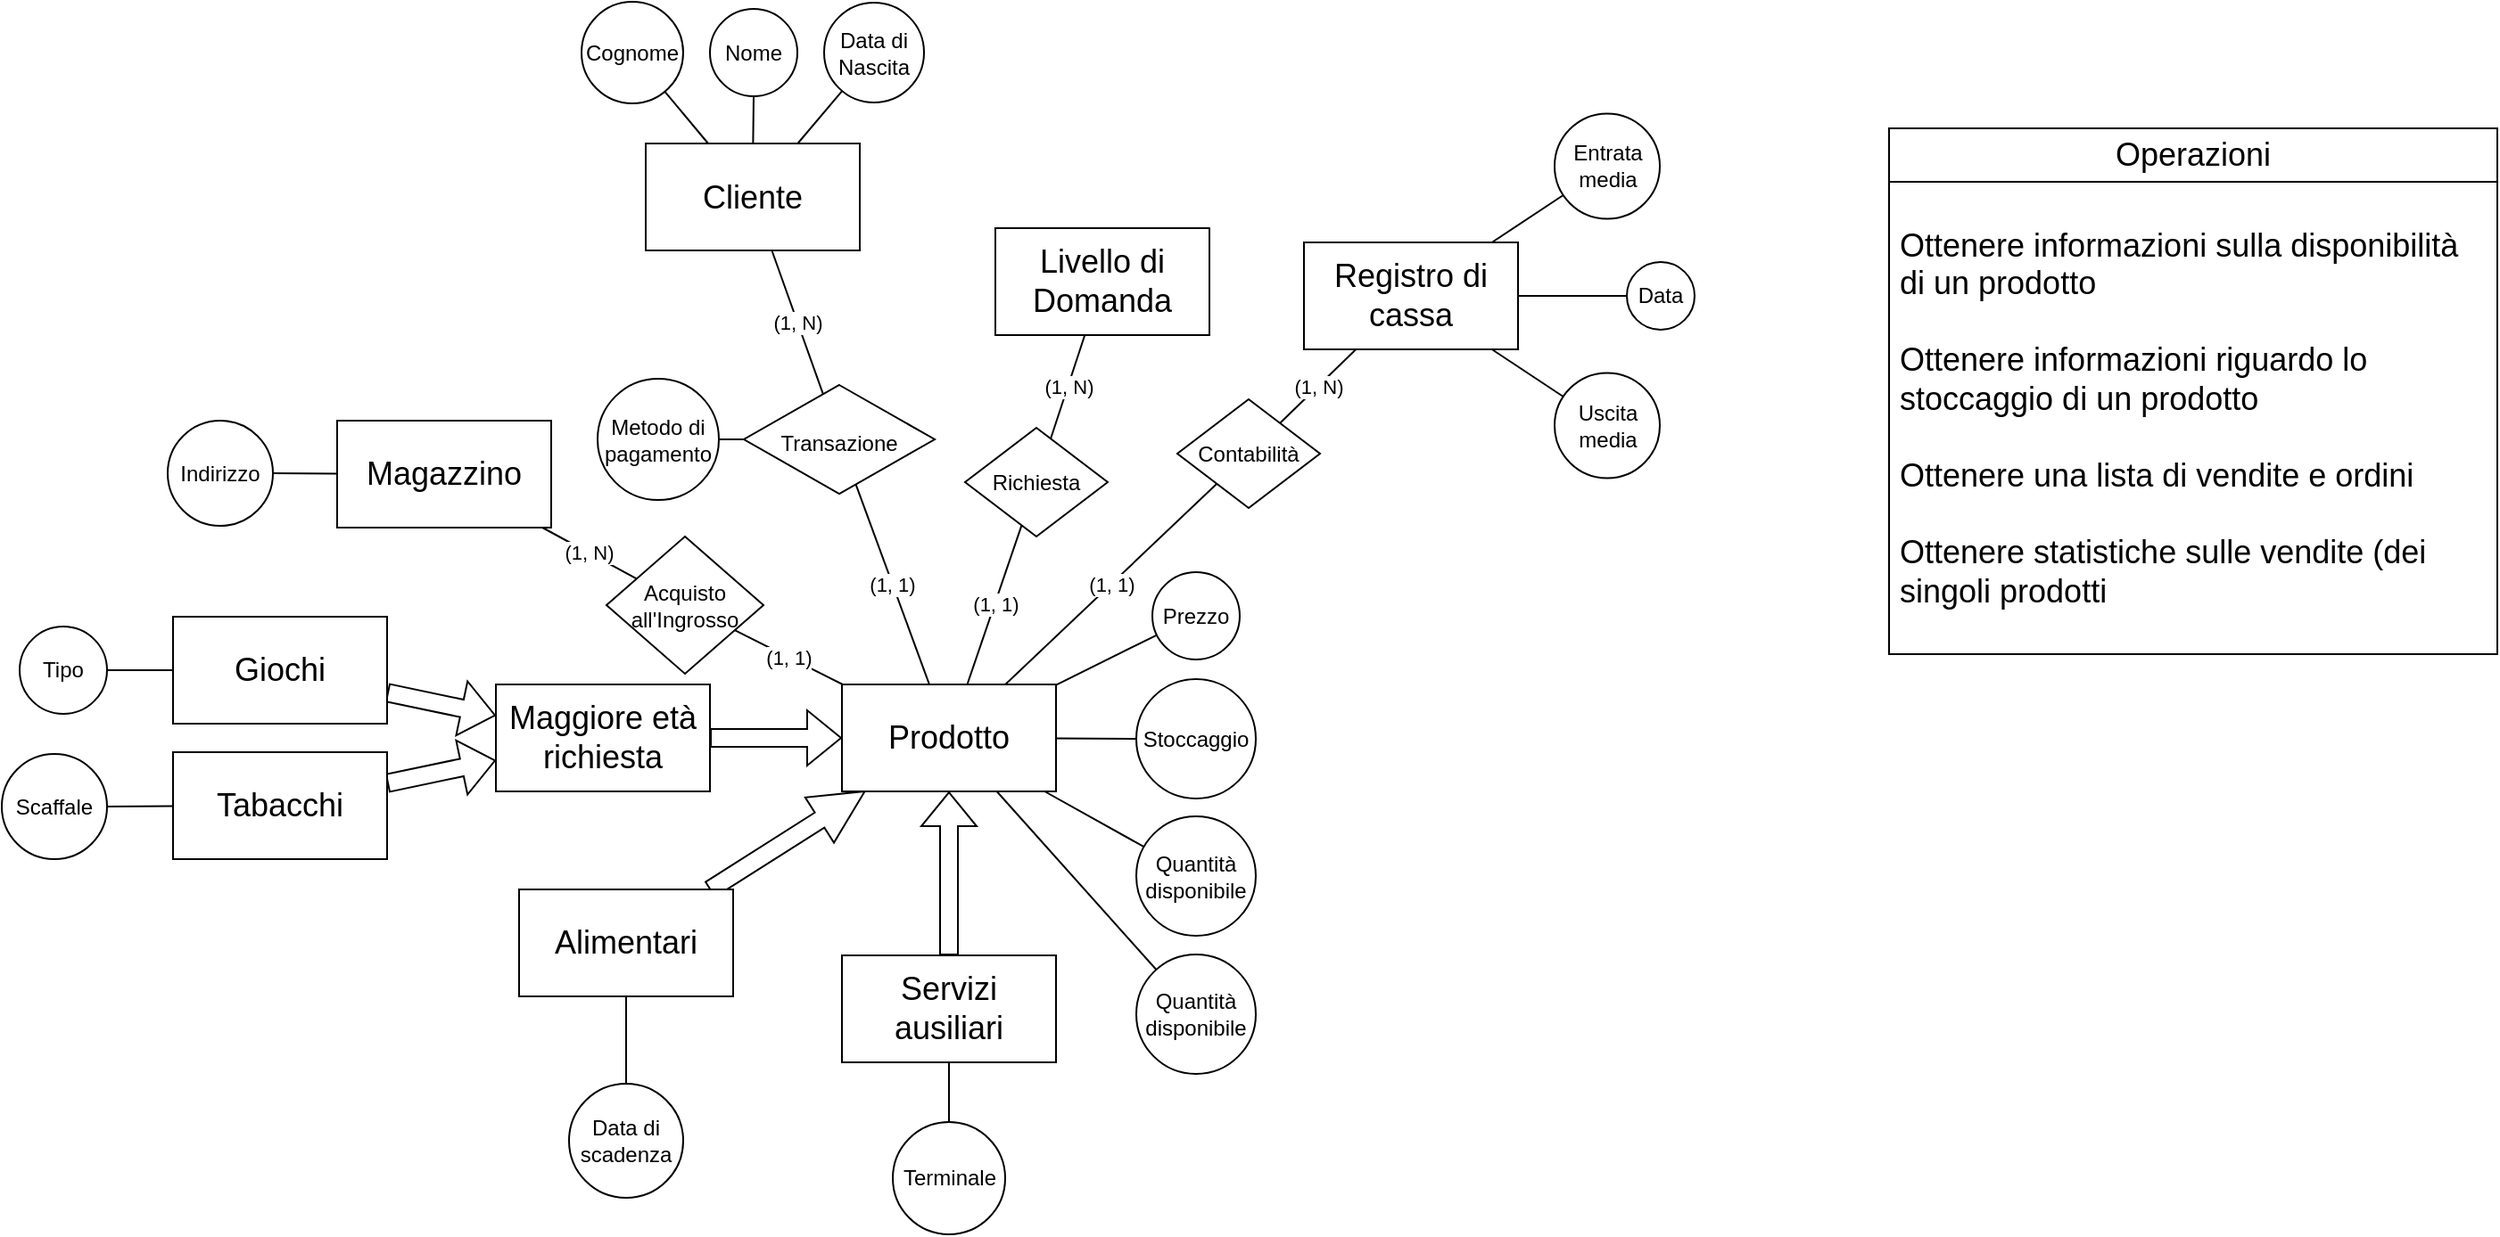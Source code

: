 <mxfile version="22.1.3" type="github">
  <diagram name="Page-1" id="yC7KV2Ko1jgtMiXsxVH6">
    <mxGraphModel dx="2260" dy="1008" grid="0" gridSize="10" guides="1" tooltips="1" connect="1" arrows="1" fold="1" page="0" pageScale="1" pageWidth="850" pageHeight="1100" math="0" shadow="0">
      <root>
        <mxCell id="0" />
        <mxCell id="1" parent="0" />
        <mxCell id="NwfZpaaQpDAw_J0AIX61-1" value="&lt;font style=&quot;font-size: 12px;&quot;&gt;Transazione&lt;/font&gt;" style="rhombus;whiteSpace=wrap;html=1;fontSize=16;" parent="1" vertex="1">
          <mxGeometry x="300" y="232" width="107" height="61" as="geometry" />
        </mxCell>
        <mxCell id="NwfZpaaQpDAw_J0AIX61-38" style="edgeStyle=none;curved=1;rounded=0;orthogonalLoop=1;jettySize=auto;html=1;fontSize=12;shape=flexArrow;" parent="1" source="NwfZpaaQpDAw_J0AIX61-36" target="BWnH7RUJTYlGTLS44q7B-50" edge="1">
          <mxGeometry relative="1" as="geometry" />
        </mxCell>
        <mxCell id="NwfZpaaQpDAw_J0AIX61-59" value="" style="edgeStyle=none;curved=1;rounded=0;orthogonalLoop=1;jettySize=auto;html=1;fontSize=12;shape=flexArrow;" parent="1" source="NwfZpaaQpDAw_J0AIX61-58" target="NwfZpaaQpDAw_J0AIX61-10" edge="1">
          <mxGeometry relative="1" as="geometry" />
        </mxCell>
        <mxCell id="NwfZpaaQpDAw_J0AIX61-82" style="edgeStyle=none;curved=1;rounded=0;orthogonalLoop=1;jettySize=auto;html=1;fontSize=12;shape=arrow;" parent="1" source="NwfZpaaQpDAw_J0AIX61-81" target="NwfZpaaQpDAw_J0AIX61-10" edge="1">
          <mxGeometry relative="1" as="geometry" />
        </mxCell>
        <mxCell id="NwfZpaaQpDAw_J0AIX61-87" style="edgeStyle=none;curved=1;rounded=0;orthogonalLoop=1;jettySize=auto;html=1;fontSize=12;shape=flexArrow;" parent="1" source="NwfZpaaQpDAw_J0AIX61-86" target="BWnH7RUJTYlGTLS44q7B-50" edge="1">
          <mxGeometry relative="1" as="geometry" />
        </mxCell>
        <mxCell id="NwfZpaaQpDAw_J0AIX61-10" value="&lt;div&gt;&lt;font style=&quot;font-size: 18px;&quot;&gt;Prodotto&lt;/font&gt;&lt;/div&gt;" style="whiteSpace=wrap;html=1;fontSize=16;" parent="1" vertex="1">
          <mxGeometry x="355" y="400" width="120" height="60" as="geometry" />
        </mxCell>
        <mxCell id="NwfZpaaQpDAw_J0AIX61-28" value="&lt;div&gt;&lt;font style=&quot;font-size: 18px;&quot;&gt;Cliente&lt;/font&gt;&lt;/div&gt;" style="rounded=0;whiteSpace=wrap;html=1;fontSize=16;" parent="1" vertex="1">
          <mxGeometry x="245" y="96.5" width="120" height="60" as="geometry" />
        </mxCell>
        <mxCell id="NwfZpaaQpDAw_J0AIX61-36" value="&lt;font style=&quot;font-size: 18px;&quot;&gt;Giochi&lt;/font&gt;" style="rounded=0;whiteSpace=wrap;html=1;fontSize=16;" parent="1" vertex="1">
          <mxGeometry x="-20" y="362" width="120" height="60" as="geometry" />
        </mxCell>
        <mxCell id="NwfZpaaQpDAw_J0AIX61-58" value="&lt;font style=&quot;font-size: 18px;&quot;&gt;Servizi ausiliari&lt;/font&gt;" style="whiteSpace=wrap;html=1;fontSize=16;" parent="1" vertex="1">
          <mxGeometry x="355" y="552" width="120" height="60" as="geometry" />
        </mxCell>
        <mxCell id="NwfZpaaQpDAw_J0AIX61-81" value="&lt;font style=&quot;font-size: 18px;&quot;&gt;Alimentari&lt;/font&gt;" style="rounded=0;whiteSpace=wrap;html=1;fontSize=16;" parent="1" vertex="1">
          <mxGeometry x="174" y="515" width="120" height="60" as="geometry" />
        </mxCell>
        <mxCell id="NwfZpaaQpDAw_J0AIX61-86" value="&lt;font style=&quot;font-size: 18px;&quot;&gt;Tabacchi&lt;/font&gt;" style="rounded=0;whiteSpace=wrap;html=1;fontSize=16;" parent="1" vertex="1">
          <mxGeometry x="-20.0" y="438" width="120" height="60" as="geometry" />
        </mxCell>
        <mxCell id="BWnH7RUJTYlGTLS44q7B-9" value="(1, N)" style="endArrow=none;html=1;rounded=0;" edge="1" parent="1" source="NwfZpaaQpDAw_J0AIX61-1" target="NwfZpaaQpDAw_J0AIX61-28">
          <mxGeometry width="50" height="50" relative="1" as="geometry">
            <mxPoint x="305" y="210" as="sourcePoint" />
            <mxPoint x="534" y="325.5" as="targetPoint" />
          </mxGeometry>
        </mxCell>
        <mxCell id="BWnH7RUJTYlGTLS44q7B-10" value="(1, 1)" style="endArrow=none;html=1;rounded=0;" edge="1" parent="1" source="NwfZpaaQpDAw_J0AIX61-1" target="NwfZpaaQpDAw_J0AIX61-10">
          <mxGeometry width="50" height="50" relative="1" as="geometry">
            <mxPoint x="425" y="292" as="sourcePoint" />
            <mxPoint x="425" y="254" as="targetPoint" />
          </mxGeometry>
        </mxCell>
        <mxCell id="BWnH7RUJTYlGTLS44q7B-11" value="Metodo di pagamento" style="ellipse;whiteSpace=wrap;html=1;aspect=fixed;" vertex="1" parent="1">
          <mxGeometry x="218" y="228.5" width="68" height="68" as="geometry" />
        </mxCell>
        <mxCell id="BWnH7RUJTYlGTLS44q7B-13" value="" style="endArrow=none;html=1;rounded=0;" edge="1" parent="1" source="BWnH7RUJTYlGTLS44q7B-11" target="NwfZpaaQpDAw_J0AIX61-1">
          <mxGeometry width="50" height="50" relative="1" as="geometry">
            <mxPoint x="484" y="404.5" as="sourcePoint" />
            <mxPoint x="534" y="354.5" as="targetPoint" />
          </mxGeometry>
        </mxCell>
        <mxCell id="BWnH7RUJTYlGTLS44q7B-17" value="Tipo" style="ellipse;whiteSpace=wrap;html=1;aspect=fixed;" vertex="1" parent="1">
          <mxGeometry x="-106" y="367.5" width="49" height="49" as="geometry" />
        </mxCell>
        <mxCell id="BWnH7RUJTYlGTLS44q7B-18" value="" style="endArrow=none;html=1;rounded=0;" edge="1" parent="1" source="BWnH7RUJTYlGTLS44q7B-17" target="NwfZpaaQpDAw_J0AIX61-36">
          <mxGeometry width="50" height="50" relative="1" as="geometry">
            <mxPoint x="-154" y="341" as="sourcePoint" />
            <mxPoint x="-104" y="291" as="targetPoint" />
          </mxGeometry>
        </mxCell>
        <mxCell id="BWnH7RUJTYlGTLS44q7B-19" value="&lt;font style=&quot;font-size: 18px;&quot;&gt;Magazzino&lt;/font&gt;" style="rounded=0;whiteSpace=wrap;html=1;" vertex="1" parent="1">
          <mxGeometry x="72" y="252" width="120" height="60" as="geometry" />
        </mxCell>
        <mxCell id="BWnH7RUJTYlGTLS44q7B-22" value="Acquisto all&#39;Ingrosso" style="rhombus;whiteSpace=wrap;html=1;" vertex="1" parent="1">
          <mxGeometry x="223" y="317" width="88" height="77" as="geometry" />
        </mxCell>
        <mxCell id="BWnH7RUJTYlGTLS44q7B-23" value="(1, N)" style="endArrow=none;html=1;rounded=0;" edge="1" parent="1" source="BWnH7RUJTYlGTLS44q7B-19" target="BWnH7RUJTYlGTLS44q7B-22">
          <mxGeometry width="50" height="50" relative="1" as="geometry">
            <mxPoint x="594" y="463" as="sourcePoint" />
            <mxPoint x="644" y="413" as="targetPoint" />
          </mxGeometry>
        </mxCell>
        <mxCell id="BWnH7RUJTYlGTLS44q7B-24" value="(1, 1)" style="endArrow=none;html=1;rounded=0;" edge="1" parent="1" source="NwfZpaaQpDAw_J0AIX61-10" target="BWnH7RUJTYlGTLS44q7B-22">
          <mxGeometry width="50" height="50" relative="1" as="geometry">
            <mxPoint x="115" y="269" as="sourcePoint" />
            <mxPoint x="200" y="318" as="targetPoint" />
          </mxGeometry>
        </mxCell>
        <mxCell id="BWnH7RUJTYlGTLS44q7B-25" value="Indirizzo" style="ellipse;whiteSpace=wrap;html=1;aspect=fixed;" vertex="1" parent="1">
          <mxGeometry x="-23" y="252" width="59" height="59" as="geometry" />
        </mxCell>
        <mxCell id="BWnH7RUJTYlGTLS44q7B-26" value="" style="endArrow=none;html=1;rounded=0;" edge="1" parent="1" source="BWnH7RUJTYlGTLS44q7B-25" target="BWnH7RUJTYlGTLS44q7B-19">
          <mxGeometry width="50" height="50" relative="1" as="geometry">
            <mxPoint x="-78" y="364.5" as="sourcePoint" />
            <mxPoint x="-189" y="223.5" as="targetPoint" />
          </mxGeometry>
        </mxCell>
        <mxCell id="BWnH7RUJTYlGTLS44q7B-27" value="&lt;div&gt;Prezzo&lt;/div&gt;" style="ellipse;whiteSpace=wrap;html=1;aspect=fixed;" vertex="1" parent="1">
          <mxGeometry x="529" y="337" width="49" height="49" as="geometry" />
        </mxCell>
        <mxCell id="BWnH7RUJTYlGTLS44q7B-28" value="Quantità disponibile" style="ellipse;whiteSpace=wrap;html=1;aspect=fixed;" vertex="1" parent="1">
          <mxGeometry x="520" y="551.5" width="67" height="67" as="geometry" />
        </mxCell>
        <mxCell id="BWnH7RUJTYlGTLS44q7B-29" value="" style="endArrow=none;html=1;rounded=0;" edge="1" parent="1" source="BWnH7RUJTYlGTLS44q7B-27" target="NwfZpaaQpDAw_J0AIX61-10">
          <mxGeometry width="50" height="50" relative="1" as="geometry">
            <mxPoint x="559" y="241" as="sourcePoint" />
            <mxPoint x="489" y="327.166" as="targetPoint" />
          </mxGeometry>
        </mxCell>
        <mxCell id="BWnH7RUJTYlGTLS44q7B-30" value="" style="endArrow=none;html=1;rounded=0;" edge="1" parent="1" source="BWnH7RUJTYlGTLS44q7B-28" target="NwfZpaaQpDAw_J0AIX61-10">
          <mxGeometry width="50" height="50" relative="1" as="geometry">
            <mxPoint x="554" y="327" as="sourcePoint" />
            <mxPoint x="489" y="368.273" as="targetPoint" />
          </mxGeometry>
        </mxCell>
        <mxCell id="BWnH7RUJTYlGTLS44q7B-31" value="&lt;font style=&quot;font-size: 18px;&quot;&gt;Livello di Domanda&lt;/font&gt;" style="rounded=0;whiteSpace=wrap;html=1;" vertex="1" parent="1">
          <mxGeometry x="441" y="144" width="120" height="60" as="geometry" />
        </mxCell>
        <mxCell id="BWnH7RUJTYlGTLS44q7B-32" value="(1, 1)" style="endArrow=none;html=1;rounded=0;" edge="1" parent="1" source="BWnH7RUJTYlGTLS44q7B-33" target="NwfZpaaQpDAw_J0AIX61-10">
          <mxGeometry width="50" height="50" relative="1" as="geometry">
            <mxPoint x="586" y="268" as="sourcePoint" />
            <mxPoint x="489" y="309.0" as="targetPoint" />
          </mxGeometry>
        </mxCell>
        <mxCell id="BWnH7RUJTYlGTLS44q7B-33" value="Richiesta" style="rhombus;whiteSpace=wrap;html=1;" vertex="1" parent="1">
          <mxGeometry x="424" y="256" width="80" height="61" as="geometry" />
        </mxCell>
        <mxCell id="BWnH7RUJTYlGTLS44q7B-34" value="(1, N)" style="endArrow=none;html=1;rounded=0;" edge="1" parent="1" source="BWnH7RUJTYlGTLS44q7B-31" target="BWnH7RUJTYlGTLS44q7B-33">
          <mxGeometry width="50" height="50" relative="1" as="geometry">
            <mxPoint x="605" y="271" as="sourcePoint" />
            <mxPoint x="499" y="321" as="targetPoint" />
          </mxGeometry>
        </mxCell>
        <mxCell id="BWnH7RUJTYlGTLS44q7B-36" value="Terminale" style="ellipse;whiteSpace=wrap;html=1;aspect=fixed;" vertex="1" parent="1">
          <mxGeometry x="383.5" y="645.5" width="63" height="63" as="geometry" />
        </mxCell>
        <mxCell id="BWnH7RUJTYlGTLS44q7B-37" value="" style="endArrow=none;html=1;rounded=0;" edge="1" parent="1" source="BWnH7RUJTYlGTLS44q7B-36" target="NwfZpaaQpDAw_J0AIX61-58">
          <mxGeometry width="50" height="50" relative="1" as="geometry">
            <mxPoint x="436" y="447" as="sourcePoint" />
            <mxPoint x="376" y="446" as="targetPoint" />
          </mxGeometry>
        </mxCell>
        <mxCell id="BWnH7RUJTYlGTLS44q7B-40" value="" style="endArrow=none;html=1;rounded=0;" edge="1" parent="1" source="BWnH7RUJTYlGTLS44q7B-41" target="NwfZpaaQpDAw_J0AIX61-86">
          <mxGeometry width="50" height="50" relative="1" as="geometry">
            <mxPoint x="54.25" y="580" as="sourcePoint" />
            <mxPoint x="195.25" y="511" as="targetPoint" />
          </mxGeometry>
        </mxCell>
        <mxCell id="BWnH7RUJTYlGTLS44q7B-41" value="&lt;div&gt;Scaffale&lt;/div&gt;" style="ellipse;whiteSpace=wrap;html=1;aspect=fixed;" vertex="1" parent="1">
          <mxGeometry x="-116" y="439" width="59" height="59" as="geometry" />
        </mxCell>
        <mxCell id="BWnH7RUJTYlGTLS44q7B-44" value="Nome" style="ellipse;whiteSpace=wrap;html=1;aspect=fixed;" vertex="1" parent="1">
          <mxGeometry x="281" y="21" width="49" height="49" as="geometry" />
        </mxCell>
        <mxCell id="BWnH7RUJTYlGTLS44q7B-45" value="" style="endArrow=none;html=1;rounded=0;" edge="1" parent="1" source="BWnH7RUJTYlGTLS44q7B-44" target="NwfZpaaQpDAw_J0AIX61-28">
          <mxGeometry width="50" height="50" relative="1" as="geometry">
            <mxPoint x="510" y="267.5" as="sourcePoint" />
            <mxPoint x="381" y="130.5" as="targetPoint" />
          </mxGeometry>
        </mxCell>
        <mxCell id="BWnH7RUJTYlGTLS44q7B-46" value="Cognome" style="ellipse;whiteSpace=wrap;html=1;aspect=fixed;" vertex="1" parent="1">
          <mxGeometry x="209" y="17" width="57" height="57" as="geometry" />
        </mxCell>
        <mxCell id="BWnH7RUJTYlGTLS44q7B-47" value="" style="endArrow=none;html=1;rounded=0;" edge="1" parent="1" source="BWnH7RUJTYlGTLS44q7B-46" target="NwfZpaaQpDAw_J0AIX61-28">
          <mxGeometry width="50" height="50" relative="1" as="geometry">
            <mxPoint x="510" y="353.5" as="sourcePoint" />
            <mxPoint x="357" y="137.3" as="targetPoint" />
          </mxGeometry>
        </mxCell>
        <mxCell id="BWnH7RUJTYlGTLS44q7B-48" value="Data di Nascita" style="ellipse;whiteSpace=wrap;html=1;aspect=fixed;" vertex="1" parent="1">
          <mxGeometry x="345" y="17.5" width="56" height="56" as="geometry" />
        </mxCell>
        <mxCell id="BWnH7RUJTYlGTLS44q7B-49" value="" style="endArrow=none;html=1;rounded=0;" edge="1" parent="1" source="BWnH7RUJTYlGTLS44q7B-48" target="NwfZpaaQpDAw_J0AIX61-28">
          <mxGeometry width="50" height="50" relative="1" as="geometry">
            <mxPoint x="452" y="130.5" as="sourcePoint" />
            <mxPoint x="375" y="133.5" as="targetPoint" />
          </mxGeometry>
        </mxCell>
        <mxCell id="BWnH7RUJTYlGTLS44q7B-51" style="edgeStyle=orthogonalEdgeStyle;rounded=0;orthogonalLoop=1;jettySize=auto;html=1;shape=flexArrow;" edge="1" parent="1" source="BWnH7RUJTYlGTLS44q7B-50" target="NwfZpaaQpDAw_J0AIX61-10">
          <mxGeometry relative="1" as="geometry" />
        </mxCell>
        <mxCell id="BWnH7RUJTYlGTLS44q7B-50" value="&lt;font style=&quot;font-size: 18px;&quot;&gt;Maggiore età richiesta&lt;br&gt;&lt;/font&gt;" style="rounded=0;whiteSpace=wrap;html=1;" vertex="1" parent="1">
          <mxGeometry x="161" y="400" width="120" height="60" as="geometry" />
        </mxCell>
        <mxCell id="BWnH7RUJTYlGTLS44q7B-52" value="" style="endArrow=none;html=1;rounded=0;" edge="1" parent="1" source="BWnH7RUJTYlGTLS44q7B-53" target="NwfZpaaQpDAw_J0AIX61-81">
          <mxGeometry width="50" height="50" relative="1" as="geometry">
            <mxPoint x="254.5" y="712" as="sourcePoint" />
            <mxPoint x="319.5" y="202" as="targetPoint" />
          </mxGeometry>
        </mxCell>
        <mxCell id="BWnH7RUJTYlGTLS44q7B-53" value="Data di scadenza" style="ellipse;whiteSpace=wrap;html=1;aspect=fixed;" vertex="1" parent="1">
          <mxGeometry x="202" y="624" width="64" height="64" as="geometry" />
        </mxCell>
        <mxCell id="BWnH7RUJTYlGTLS44q7B-55" value="&lt;font style=&quot;font-size: 18px;&quot;&gt;Operazioni&lt;/font&gt;" style="swimlane;fontStyle=0;childLayout=stackLayout;horizontal=1;startSize=30;horizontalStack=0;resizeParent=1;resizeParentMax=0;resizeLast=0;collapsible=1;marginBottom=0;whiteSpace=wrap;html=1;" vertex="1" parent="1">
          <mxGeometry x="942" y="88" width="341" height="295" as="geometry">
            <mxRectangle x="993" y="108" width="122" height="34" as="alternateBounds" />
          </mxGeometry>
        </mxCell>
        <mxCell id="BWnH7RUJTYlGTLS44q7B-58" value="&lt;div&gt;&lt;font style=&quot;font-size: 18px;&quot;&gt;Ottenere informazioni sulla disponibilità di un prodotto&lt;/font&gt;&lt;/div&gt;&lt;div&gt;&lt;font style=&quot;font-size: 18px;&quot;&gt;&lt;br&gt;&lt;/font&gt;&lt;/div&gt;&lt;div&gt;&lt;font style=&quot;font-size: 18px;&quot;&gt;Ottenere informazioni riguardo lo stoccaggio di un prodotto&lt;/font&gt;&lt;/div&gt;&lt;div&gt;&lt;font style=&quot;font-size: 18px;&quot;&gt;&lt;br&gt;&lt;/font&gt;&lt;/div&gt;&lt;div&gt;&lt;font style=&quot;font-size: 18px;&quot;&gt;Ottenere una lista di vendite e ordini&lt;/font&gt;&lt;/div&gt;&lt;div&gt;&lt;font style=&quot;font-size: 18px;&quot;&gt;&lt;br&gt;&lt;/font&gt;&lt;/div&gt;&lt;div&gt;&lt;font style=&quot;font-size: 18px;&quot;&gt;Ottenere statistiche sulle vendite (dei singoli prodotti&lt;br&gt;&lt;/font&gt;&lt;/div&gt;" style="text;strokeColor=none;fillColor=none;align=left;verticalAlign=middle;spacingLeft=4;spacingRight=4;overflow=hidden;points=[[0,0.5],[1,0.5]];portConstraint=eastwest;rotatable=0;whiteSpace=wrap;html=1;" vertex="1" parent="BWnH7RUJTYlGTLS44q7B-55">
          <mxGeometry y="30" width="341" height="265" as="geometry" />
        </mxCell>
        <mxCell id="BWnH7RUJTYlGTLS44q7B-59" value="Stoccaggio" style="ellipse;whiteSpace=wrap;html=1;aspect=fixed;" vertex="1" parent="1">
          <mxGeometry x="520" y="397" width="67" height="67" as="geometry" />
        </mxCell>
        <mxCell id="BWnH7RUJTYlGTLS44q7B-60" value="" style="endArrow=none;html=1;rounded=0;" edge="1" parent="1" source="BWnH7RUJTYlGTLS44q7B-59" target="NwfZpaaQpDAw_J0AIX61-10">
          <mxGeometry width="50" height="50" relative="1" as="geometry">
            <mxPoint x="689" y="271.5" as="sourcePoint" />
            <mxPoint x="489" y="346.56" as="targetPoint" />
          </mxGeometry>
        </mxCell>
        <mxCell id="BWnH7RUJTYlGTLS44q7B-63" value="&lt;font style=&quot;font-size: 18px;&quot;&gt;Registro di cassa&lt;br&gt;&lt;/font&gt;" style="rounded=0;whiteSpace=wrap;html=1;" vertex="1" parent="1">
          <mxGeometry x="614" y="152" width="120" height="60" as="geometry" />
        </mxCell>
        <mxCell id="BWnH7RUJTYlGTLS44q7B-64" value="Contabilità" style="rhombus;whiteSpace=wrap;html=1;" vertex="1" parent="1">
          <mxGeometry x="543" y="240" width="80" height="61" as="geometry" />
        </mxCell>
        <mxCell id="BWnH7RUJTYlGTLS44q7B-65" value="(1, 1)" style="endArrow=none;html=1;rounded=0;" edge="1" parent="1" source="BWnH7RUJTYlGTLS44q7B-64" target="NwfZpaaQpDAw_J0AIX61-10">
          <mxGeometry width="50" height="50" relative="1" as="geometry">
            <mxPoint x="482" y="314" as="sourcePoint" />
            <mxPoint x="439" y="410" as="targetPoint" />
          </mxGeometry>
        </mxCell>
        <mxCell id="BWnH7RUJTYlGTLS44q7B-66" value="(1, N)" style="endArrow=none;html=1;rounded=0;" edge="1" parent="1" source="BWnH7RUJTYlGTLS44q7B-63" target="BWnH7RUJTYlGTLS44q7B-64">
          <mxGeometry width="50" height="50" relative="1" as="geometry">
            <mxPoint x="506" y="524.5" as="sourcePoint" />
            <mxPoint x="444" y="497.5" as="targetPoint" />
          </mxGeometry>
        </mxCell>
        <mxCell id="BWnH7RUJTYlGTLS44q7B-68" value="Entrata media" style="ellipse;whiteSpace=wrap;html=1;aspect=fixed;" vertex="1" parent="1">
          <mxGeometry x="754.5" y="79.75" width="59" height="59" as="geometry" />
        </mxCell>
        <mxCell id="BWnH7RUJTYlGTLS44q7B-69" value="Uscita media" style="ellipse;whiteSpace=wrap;html=1;aspect=fixed;" vertex="1" parent="1">
          <mxGeometry x="754.5" y="225.25" width="59" height="59" as="geometry" />
        </mxCell>
        <mxCell id="BWnH7RUJTYlGTLS44q7B-70" value="" style="endArrow=none;html=1;rounded=0;" edge="1" parent="1" source="BWnH7RUJTYlGTLS44q7B-68" target="BWnH7RUJTYlGTLS44q7B-63">
          <mxGeometry width="50" height="50" relative="1" as="geometry">
            <mxPoint x="591" y="405.5" as="sourcePoint" />
            <mxPoint x="444" y="451.5" as="targetPoint" />
          </mxGeometry>
        </mxCell>
        <mxCell id="BWnH7RUJTYlGTLS44q7B-71" value="" style="endArrow=none;html=1;rounded=0;" edge="1" parent="1" source="BWnH7RUJTYlGTLS44q7B-69" target="BWnH7RUJTYlGTLS44q7B-63">
          <mxGeometry width="50" height="50" relative="1" as="geometry">
            <mxPoint x="758" y="677.5" as="sourcePoint" />
            <mxPoint x="720" y="578.5" as="targetPoint" />
          </mxGeometry>
        </mxCell>
        <mxCell id="BWnH7RUJTYlGTLS44q7B-72" value="Data" style="ellipse;whiteSpace=wrap;html=1;aspect=fixed;" vertex="1" parent="1">
          <mxGeometry x="795" y="163" width="38" height="38" as="geometry" />
        </mxCell>
        <mxCell id="BWnH7RUJTYlGTLS44q7B-73" value="" style="endArrow=none;html=1;rounded=0;" edge="1" parent="1" source="BWnH7RUJTYlGTLS44q7B-72" target="BWnH7RUJTYlGTLS44q7B-63">
          <mxGeometry width="50" height="50" relative="1" as="geometry">
            <mxPoint x="706.64" y="741.75" as="sourcePoint" />
            <mxPoint x="650" y="703.5" as="targetPoint" />
          </mxGeometry>
        </mxCell>
        <mxCell id="BWnH7RUJTYlGTLS44q7B-76" value="Quantità disponibile" style="ellipse;whiteSpace=wrap;html=1;aspect=fixed;" vertex="1" parent="1">
          <mxGeometry x="520" y="474" width="67" height="67" as="geometry" />
        </mxCell>
        <mxCell id="BWnH7RUJTYlGTLS44q7B-77" value="" style="endArrow=none;html=1;rounded=0;" edge="1" parent="1" source="BWnH7RUJTYlGTLS44q7B-76" target="NwfZpaaQpDAw_J0AIX61-10">
          <mxGeometry width="50" height="50" relative="1" as="geometry">
            <mxPoint x="588" y="364" as="sourcePoint" />
            <mxPoint x="485" y="412" as="targetPoint" />
          </mxGeometry>
        </mxCell>
      </root>
    </mxGraphModel>
  </diagram>
</mxfile>
